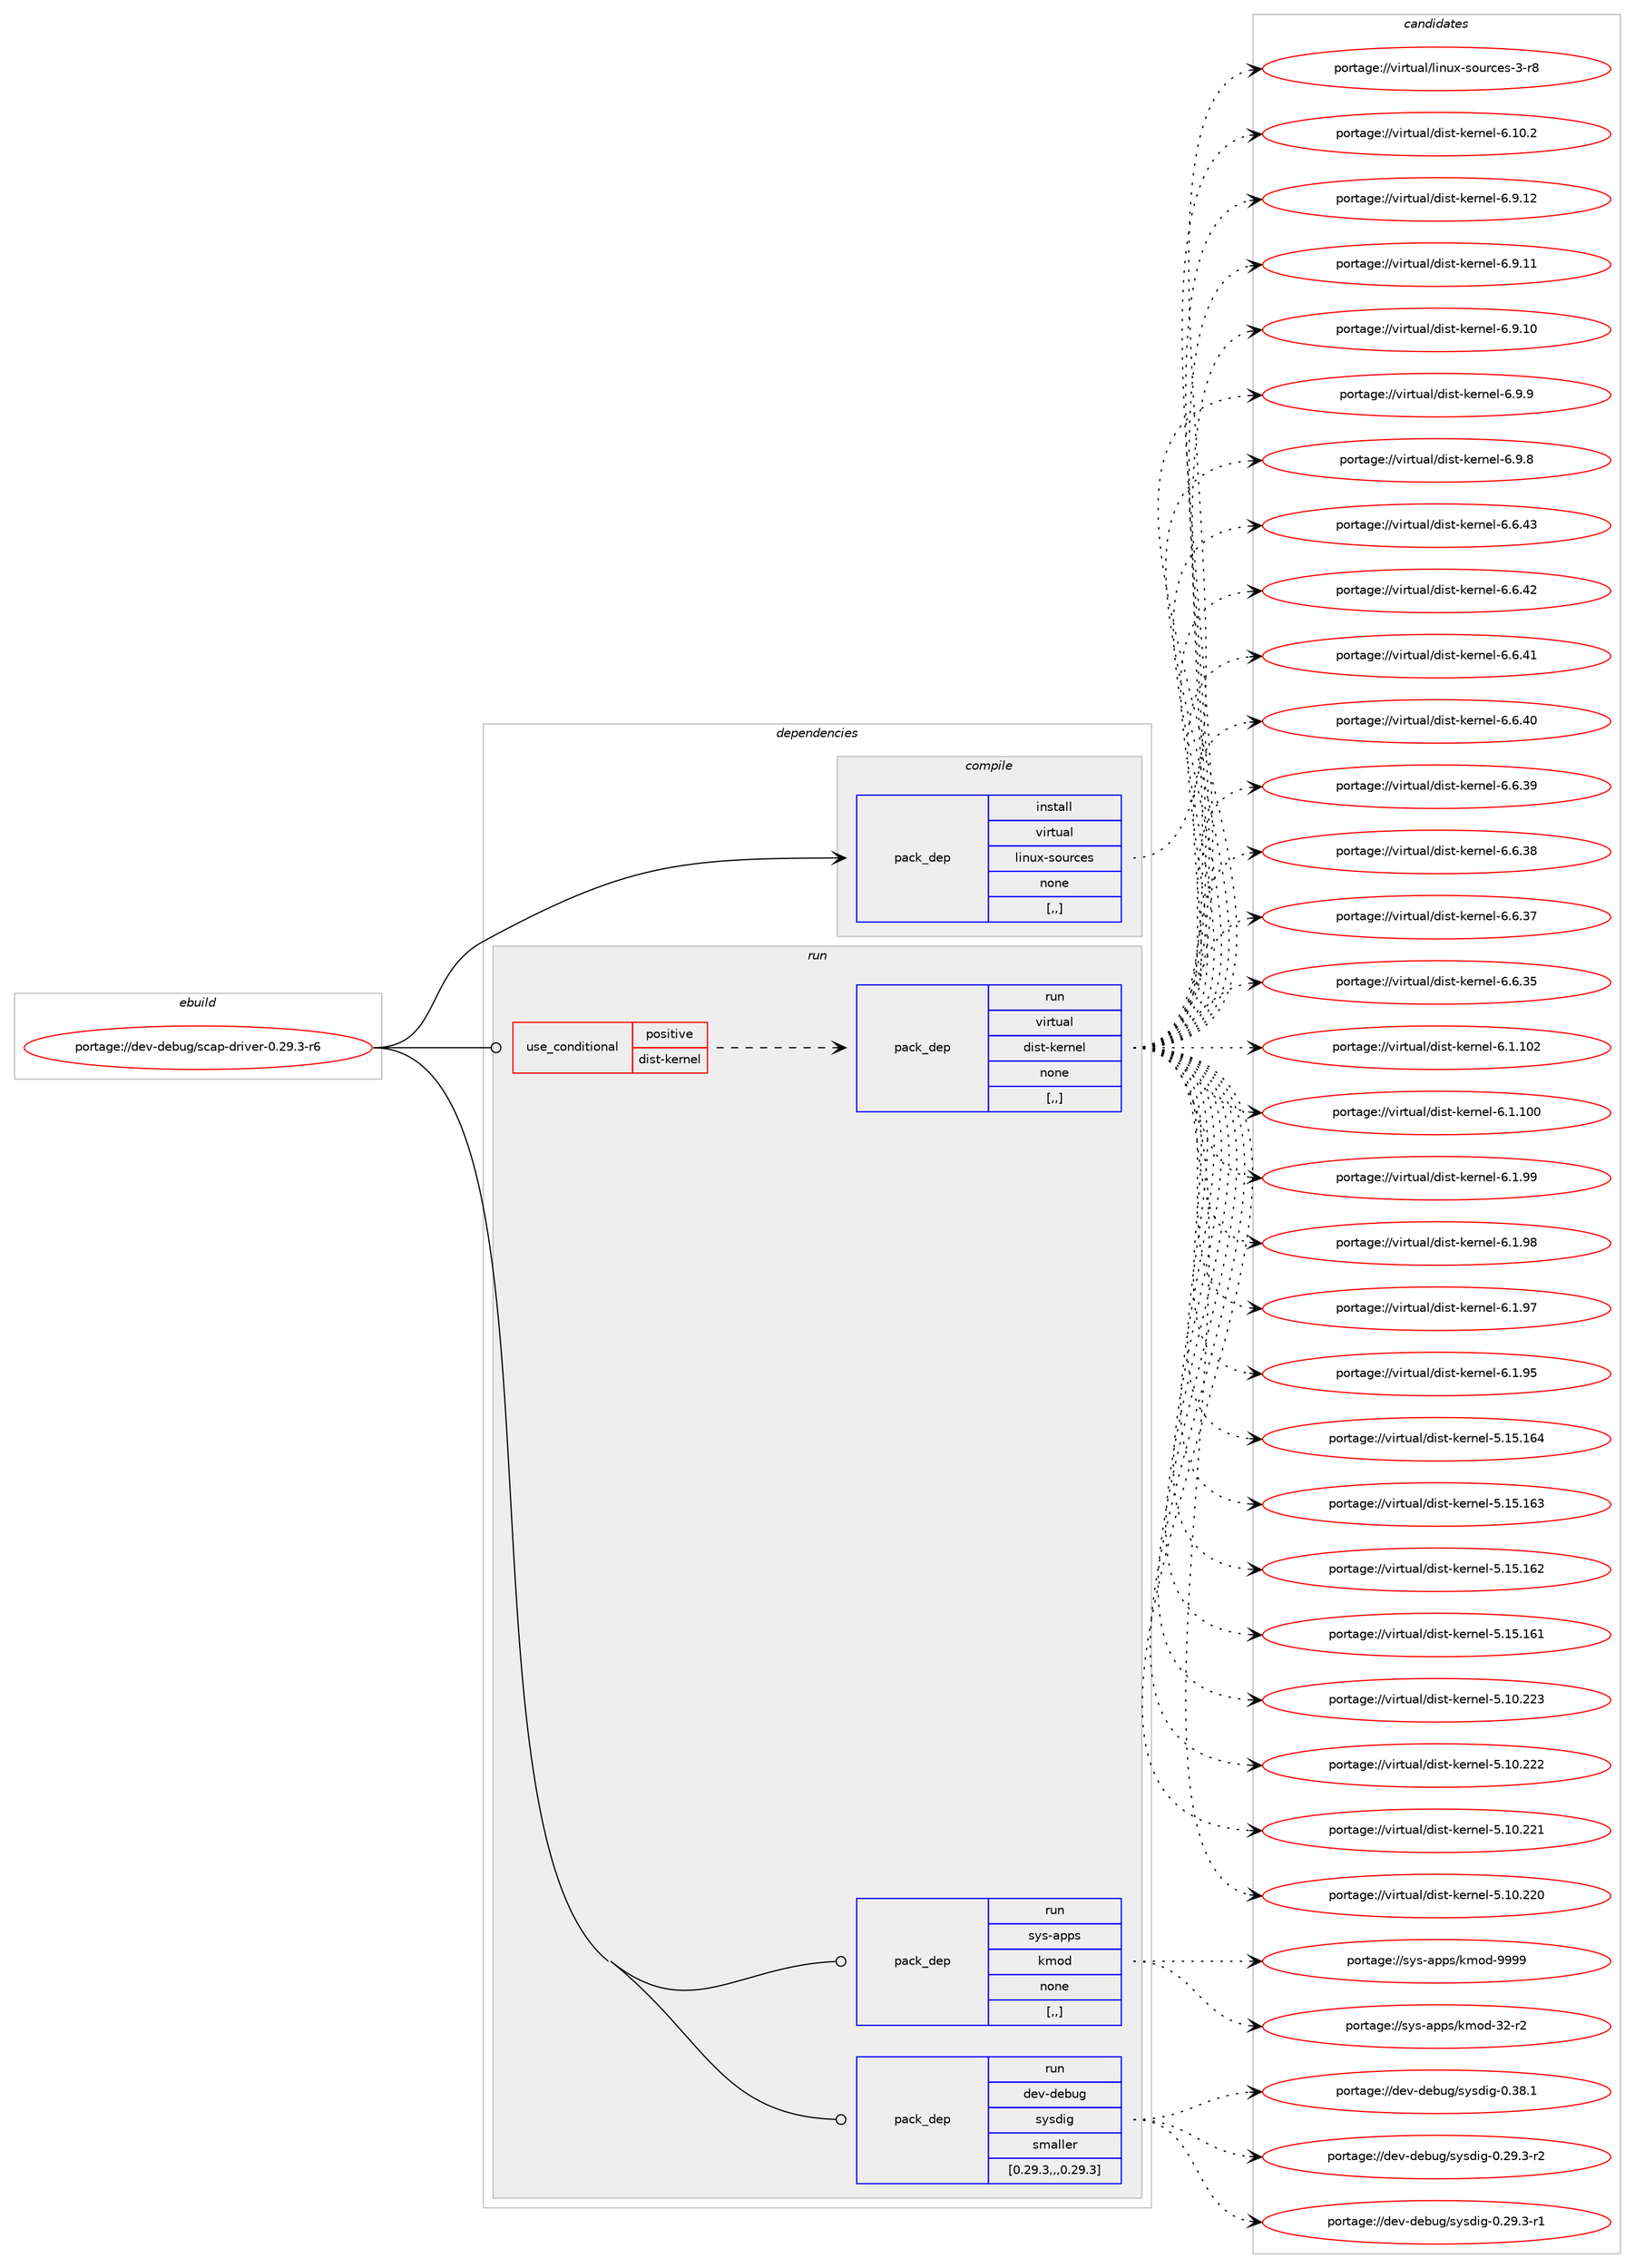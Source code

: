 digraph prolog {

# *************
# Graph options
# *************

newrank=true;
concentrate=true;
compound=true;
graph [rankdir=LR,fontname=Helvetica,fontsize=10,ranksep=1.5];#, ranksep=2.5, nodesep=0.2];
edge  [arrowhead=vee];
node  [fontname=Helvetica,fontsize=10];

# **********
# The ebuild
# **********

subgraph cluster_leftcol {
color=gray;
label=<<i>ebuild</i>>;
id [label="portage://dev-debug/scap-driver-0.29.3-r6", color=red, width=4, href="../dev-debug/scap-driver-0.29.3-r6.svg"];
}

# ****************
# The dependencies
# ****************

subgraph cluster_midcol {
color=gray;
label=<<i>dependencies</i>>;
subgraph cluster_compile {
fillcolor="#eeeeee";
style=filled;
label=<<i>compile</i>>;
subgraph pack52635 {
dependency72896 [label=<<TABLE BORDER="0" CELLBORDER="1" CELLSPACING="0" CELLPADDING="4" WIDTH="220"><TR><TD ROWSPAN="6" CELLPADDING="30">pack_dep</TD></TR><TR><TD WIDTH="110">install</TD></TR><TR><TD>virtual</TD></TR><TR><TD>linux-sources</TD></TR><TR><TD>none</TD></TR><TR><TD>[,,]</TD></TR></TABLE>>, shape=none, color=blue];
}
id:e -> dependency72896:w [weight=20,style="solid",arrowhead="vee"];
}
subgraph cluster_compileandrun {
fillcolor="#eeeeee";
style=filled;
label=<<i>compile and run</i>>;
}
subgraph cluster_run {
fillcolor="#eeeeee";
style=filled;
label=<<i>run</i>>;
subgraph cond19308 {
dependency72897 [label=<<TABLE BORDER="0" CELLBORDER="1" CELLSPACING="0" CELLPADDING="4"><TR><TD ROWSPAN="3" CELLPADDING="10">use_conditional</TD></TR><TR><TD>positive</TD></TR><TR><TD>dist-kernel</TD></TR></TABLE>>, shape=none, color=red];
subgraph pack52636 {
dependency72898 [label=<<TABLE BORDER="0" CELLBORDER="1" CELLSPACING="0" CELLPADDING="4" WIDTH="220"><TR><TD ROWSPAN="6" CELLPADDING="30">pack_dep</TD></TR><TR><TD WIDTH="110">run</TD></TR><TR><TD>virtual</TD></TR><TR><TD>dist-kernel</TD></TR><TR><TD>none</TD></TR><TR><TD>[,,]</TD></TR></TABLE>>, shape=none, color=blue];
}
dependency72897:e -> dependency72898:w [weight=20,style="dashed",arrowhead="vee"];
}
id:e -> dependency72897:w [weight=20,style="solid",arrowhead="odot"];
subgraph pack52637 {
dependency72899 [label=<<TABLE BORDER="0" CELLBORDER="1" CELLSPACING="0" CELLPADDING="4" WIDTH="220"><TR><TD ROWSPAN="6" CELLPADDING="30">pack_dep</TD></TR><TR><TD WIDTH="110">run</TD></TR><TR><TD>sys-apps</TD></TR><TR><TD>kmod</TD></TR><TR><TD>none</TD></TR><TR><TD>[,,]</TD></TR></TABLE>>, shape=none, color=blue];
}
id:e -> dependency72899:w [weight=20,style="solid",arrowhead="odot"];
subgraph pack52638 {
dependency72900 [label=<<TABLE BORDER="0" CELLBORDER="1" CELLSPACING="0" CELLPADDING="4" WIDTH="220"><TR><TD ROWSPAN="6" CELLPADDING="30">pack_dep</TD></TR><TR><TD WIDTH="110">run</TD></TR><TR><TD>dev-debug</TD></TR><TR><TD>sysdig</TD></TR><TR><TD>smaller</TD></TR><TR><TD>[0.29.3,,,0.29.3]</TD></TR></TABLE>>, shape=none, color=blue];
}
id:e -> dependency72900:w [weight=20,style="solid",arrowhead="odot"];
}
}

# **************
# The candidates
# **************

subgraph cluster_choices {
rank=same;
color=gray;
label=<<i>candidates</i>>;

subgraph choice52635 {
color=black;
nodesep=1;
choice1181051141161179710847108105110117120451151111171149910111545514511456 [label="portage://virtual/linux-sources-3-r8", color=red, width=4,href="../virtual/linux-sources-3-r8.svg"];
dependency72896:e -> choice1181051141161179710847108105110117120451151111171149910111545514511456:w [style=dotted,weight="100"];
}
subgraph choice52636 {
color=black;
nodesep=1;
choice11810511411611797108471001051151164510710111411010110845544649484650 [label="portage://virtual/dist-kernel-6.10.2", color=red, width=4,href="../virtual/dist-kernel-6.10.2.svg"];
choice11810511411611797108471001051151164510710111411010110845544657464950 [label="portage://virtual/dist-kernel-6.9.12", color=red, width=4,href="../virtual/dist-kernel-6.9.12.svg"];
choice11810511411611797108471001051151164510710111411010110845544657464949 [label="portage://virtual/dist-kernel-6.9.11", color=red, width=4,href="../virtual/dist-kernel-6.9.11.svg"];
choice11810511411611797108471001051151164510710111411010110845544657464948 [label="portage://virtual/dist-kernel-6.9.10", color=red, width=4,href="../virtual/dist-kernel-6.9.10.svg"];
choice118105114116117971084710010511511645107101114110101108455446574657 [label="portage://virtual/dist-kernel-6.9.9", color=red, width=4,href="../virtual/dist-kernel-6.9.9.svg"];
choice118105114116117971084710010511511645107101114110101108455446574656 [label="portage://virtual/dist-kernel-6.9.8", color=red, width=4,href="../virtual/dist-kernel-6.9.8.svg"];
choice11810511411611797108471001051151164510710111411010110845544654465251 [label="portage://virtual/dist-kernel-6.6.43", color=red, width=4,href="../virtual/dist-kernel-6.6.43.svg"];
choice11810511411611797108471001051151164510710111411010110845544654465250 [label="portage://virtual/dist-kernel-6.6.42", color=red, width=4,href="../virtual/dist-kernel-6.6.42.svg"];
choice11810511411611797108471001051151164510710111411010110845544654465249 [label="portage://virtual/dist-kernel-6.6.41", color=red, width=4,href="../virtual/dist-kernel-6.6.41.svg"];
choice11810511411611797108471001051151164510710111411010110845544654465248 [label="portage://virtual/dist-kernel-6.6.40", color=red, width=4,href="../virtual/dist-kernel-6.6.40.svg"];
choice11810511411611797108471001051151164510710111411010110845544654465157 [label="portage://virtual/dist-kernel-6.6.39", color=red, width=4,href="../virtual/dist-kernel-6.6.39.svg"];
choice11810511411611797108471001051151164510710111411010110845544654465156 [label="portage://virtual/dist-kernel-6.6.38", color=red, width=4,href="../virtual/dist-kernel-6.6.38.svg"];
choice11810511411611797108471001051151164510710111411010110845544654465155 [label="portage://virtual/dist-kernel-6.6.37", color=red, width=4,href="../virtual/dist-kernel-6.6.37.svg"];
choice11810511411611797108471001051151164510710111411010110845544654465153 [label="portage://virtual/dist-kernel-6.6.35", color=red, width=4,href="../virtual/dist-kernel-6.6.35.svg"];
choice1181051141161179710847100105115116451071011141101011084554464946494850 [label="portage://virtual/dist-kernel-6.1.102", color=red, width=4,href="../virtual/dist-kernel-6.1.102.svg"];
choice1181051141161179710847100105115116451071011141101011084554464946494848 [label="portage://virtual/dist-kernel-6.1.100", color=red, width=4,href="../virtual/dist-kernel-6.1.100.svg"];
choice11810511411611797108471001051151164510710111411010110845544649465757 [label="portage://virtual/dist-kernel-6.1.99", color=red, width=4,href="../virtual/dist-kernel-6.1.99.svg"];
choice11810511411611797108471001051151164510710111411010110845544649465756 [label="portage://virtual/dist-kernel-6.1.98", color=red, width=4,href="../virtual/dist-kernel-6.1.98.svg"];
choice11810511411611797108471001051151164510710111411010110845544649465755 [label="portage://virtual/dist-kernel-6.1.97", color=red, width=4,href="../virtual/dist-kernel-6.1.97.svg"];
choice11810511411611797108471001051151164510710111411010110845544649465753 [label="portage://virtual/dist-kernel-6.1.95", color=red, width=4,href="../virtual/dist-kernel-6.1.95.svg"];
choice118105114116117971084710010511511645107101114110101108455346495346495452 [label="portage://virtual/dist-kernel-5.15.164", color=red, width=4,href="../virtual/dist-kernel-5.15.164.svg"];
choice118105114116117971084710010511511645107101114110101108455346495346495451 [label="portage://virtual/dist-kernel-5.15.163", color=red, width=4,href="../virtual/dist-kernel-5.15.163.svg"];
choice118105114116117971084710010511511645107101114110101108455346495346495450 [label="portage://virtual/dist-kernel-5.15.162", color=red, width=4,href="../virtual/dist-kernel-5.15.162.svg"];
choice118105114116117971084710010511511645107101114110101108455346495346495449 [label="portage://virtual/dist-kernel-5.15.161", color=red, width=4,href="../virtual/dist-kernel-5.15.161.svg"];
choice118105114116117971084710010511511645107101114110101108455346494846505051 [label="portage://virtual/dist-kernel-5.10.223", color=red, width=4,href="../virtual/dist-kernel-5.10.223.svg"];
choice118105114116117971084710010511511645107101114110101108455346494846505050 [label="portage://virtual/dist-kernel-5.10.222", color=red, width=4,href="../virtual/dist-kernel-5.10.222.svg"];
choice118105114116117971084710010511511645107101114110101108455346494846505049 [label="portage://virtual/dist-kernel-5.10.221", color=red, width=4,href="../virtual/dist-kernel-5.10.221.svg"];
choice118105114116117971084710010511511645107101114110101108455346494846505048 [label="portage://virtual/dist-kernel-5.10.220", color=red, width=4,href="../virtual/dist-kernel-5.10.220.svg"];
dependency72898:e -> choice11810511411611797108471001051151164510710111411010110845544649484650:w [style=dotted,weight="100"];
dependency72898:e -> choice11810511411611797108471001051151164510710111411010110845544657464950:w [style=dotted,weight="100"];
dependency72898:e -> choice11810511411611797108471001051151164510710111411010110845544657464949:w [style=dotted,weight="100"];
dependency72898:e -> choice11810511411611797108471001051151164510710111411010110845544657464948:w [style=dotted,weight="100"];
dependency72898:e -> choice118105114116117971084710010511511645107101114110101108455446574657:w [style=dotted,weight="100"];
dependency72898:e -> choice118105114116117971084710010511511645107101114110101108455446574656:w [style=dotted,weight="100"];
dependency72898:e -> choice11810511411611797108471001051151164510710111411010110845544654465251:w [style=dotted,weight="100"];
dependency72898:e -> choice11810511411611797108471001051151164510710111411010110845544654465250:w [style=dotted,weight="100"];
dependency72898:e -> choice11810511411611797108471001051151164510710111411010110845544654465249:w [style=dotted,weight="100"];
dependency72898:e -> choice11810511411611797108471001051151164510710111411010110845544654465248:w [style=dotted,weight="100"];
dependency72898:e -> choice11810511411611797108471001051151164510710111411010110845544654465157:w [style=dotted,weight="100"];
dependency72898:e -> choice11810511411611797108471001051151164510710111411010110845544654465156:w [style=dotted,weight="100"];
dependency72898:e -> choice11810511411611797108471001051151164510710111411010110845544654465155:w [style=dotted,weight="100"];
dependency72898:e -> choice11810511411611797108471001051151164510710111411010110845544654465153:w [style=dotted,weight="100"];
dependency72898:e -> choice1181051141161179710847100105115116451071011141101011084554464946494850:w [style=dotted,weight="100"];
dependency72898:e -> choice1181051141161179710847100105115116451071011141101011084554464946494848:w [style=dotted,weight="100"];
dependency72898:e -> choice11810511411611797108471001051151164510710111411010110845544649465757:w [style=dotted,weight="100"];
dependency72898:e -> choice11810511411611797108471001051151164510710111411010110845544649465756:w [style=dotted,weight="100"];
dependency72898:e -> choice11810511411611797108471001051151164510710111411010110845544649465755:w [style=dotted,weight="100"];
dependency72898:e -> choice11810511411611797108471001051151164510710111411010110845544649465753:w [style=dotted,weight="100"];
dependency72898:e -> choice118105114116117971084710010511511645107101114110101108455346495346495452:w [style=dotted,weight="100"];
dependency72898:e -> choice118105114116117971084710010511511645107101114110101108455346495346495451:w [style=dotted,weight="100"];
dependency72898:e -> choice118105114116117971084710010511511645107101114110101108455346495346495450:w [style=dotted,weight="100"];
dependency72898:e -> choice118105114116117971084710010511511645107101114110101108455346495346495449:w [style=dotted,weight="100"];
dependency72898:e -> choice118105114116117971084710010511511645107101114110101108455346494846505051:w [style=dotted,weight="100"];
dependency72898:e -> choice118105114116117971084710010511511645107101114110101108455346494846505050:w [style=dotted,weight="100"];
dependency72898:e -> choice118105114116117971084710010511511645107101114110101108455346494846505049:w [style=dotted,weight="100"];
dependency72898:e -> choice118105114116117971084710010511511645107101114110101108455346494846505048:w [style=dotted,weight="100"];
}
subgraph choice52637 {
color=black;
nodesep=1;
choice1151211154597112112115471071091111004557575757 [label="portage://sys-apps/kmod-9999", color=red, width=4,href="../sys-apps/kmod-9999.svg"];
choice1151211154597112112115471071091111004551504511450 [label="portage://sys-apps/kmod-32-r2", color=red, width=4,href="../sys-apps/kmod-32-r2.svg"];
dependency72899:e -> choice1151211154597112112115471071091111004557575757:w [style=dotted,weight="100"];
dependency72899:e -> choice1151211154597112112115471071091111004551504511450:w [style=dotted,weight="100"];
}
subgraph choice52638 {
color=black;
nodesep=1;
choice10010111845100101981171034711512111510010510345484651564649 [label="portage://dev-debug/sysdig-0.38.1", color=red, width=4,href="../dev-debug/sysdig-0.38.1.svg"];
choice100101118451001019811710347115121115100105103454846505746514511450 [label="portage://dev-debug/sysdig-0.29.3-r2", color=red, width=4,href="../dev-debug/sysdig-0.29.3-r2.svg"];
choice100101118451001019811710347115121115100105103454846505746514511449 [label="portage://dev-debug/sysdig-0.29.3-r1", color=red, width=4,href="../dev-debug/sysdig-0.29.3-r1.svg"];
dependency72900:e -> choice10010111845100101981171034711512111510010510345484651564649:w [style=dotted,weight="100"];
dependency72900:e -> choice100101118451001019811710347115121115100105103454846505746514511450:w [style=dotted,weight="100"];
dependency72900:e -> choice100101118451001019811710347115121115100105103454846505746514511449:w [style=dotted,weight="100"];
}
}

}
